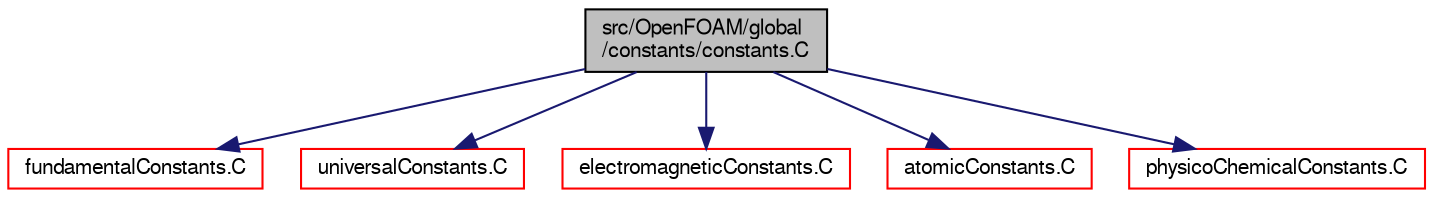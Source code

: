 digraph "src/OpenFOAM/global/constants/constants.C"
{
  bgcolor="transparent";
  edge [fontname="FreeSans",fontsize="10",labelfontname="FreeSans",labelfontsize="10"];
  node [fontname="FreeSans",fontsize="10",shape=record];
  Node0 [label="src/OpenFOAM/global\l/constants/constants.C",height=0.2,width=0.4,color="black", fillcolor="grey75", style="filled", fontcolor="black"];
  Node0 -> Node1 [color="midnightblue",fontsize="10",style="solid",fontname="FreeSans"];
  Node1 [label="fundamentalConstants.C",height=0.2,width=0.4,color="red",URL="$a10232.html",tooltip="Fundamental dimensioned constants. "];
  Node0 -> Node120 [color="midnightblue",fontsize="10",style="solid",fontname="FreeSans"];
  Node120 [label="universalConstants.C",height=0.2,width=0.4,color="red",URL="$a10247.html"];
  Node0 -> Node122 [color="midnightblue",fontsize="10",style="solid",fontname="FreeSans"];
  Node122 [label="electromagneticConstants.C",height=0.2,width=0.4,color="red",URL="$a10226.html"];
  Node0 -> Node123 [color="midnightblue",fontsize="10",style="solid",fontname="FreeSans"];
  Node123 [label="atomicConstants.C",height=0.2,width=0.4,color="red",URL="$a10208.html"];
  Node0 -> Node124 [color="midnightblue",fontsize="10",style="solid",fontname="FreeSans"];
  Node124 [label="physicoChemicalConstants.C",height=0.2,width=0.4,color="red",URL="$a10241.html"];
}
